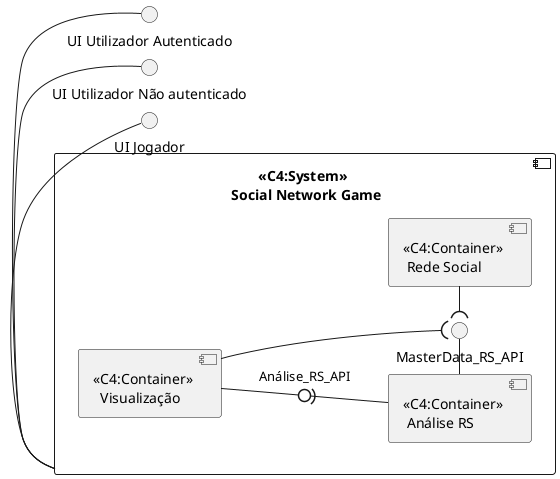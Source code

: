 @startuml
left to right direction


circle jogador as "UI Jogador"
circle nao_aut as "UI Utilizador Não autenticado"
circle aut as "UI Utilizador Autenticado"

component social_net as "<<C4:System>> \n Social Network Game"{
    component visual as "<<C4:Container>> \n  Visualização"
    component social as "<<C4:Container>> \n Rede Social"
    component analise as "<<C4:Container>> \n Análise RS"

    circle masterData as "MasterData_RS_API"
    visual -( masterData
    masterData )- social
    visual -0)- analise : ""Análise_RS_API""
    analise - masterData

}


jogador - social_net
nao_aut - social_net
aut -social_net





@enduml